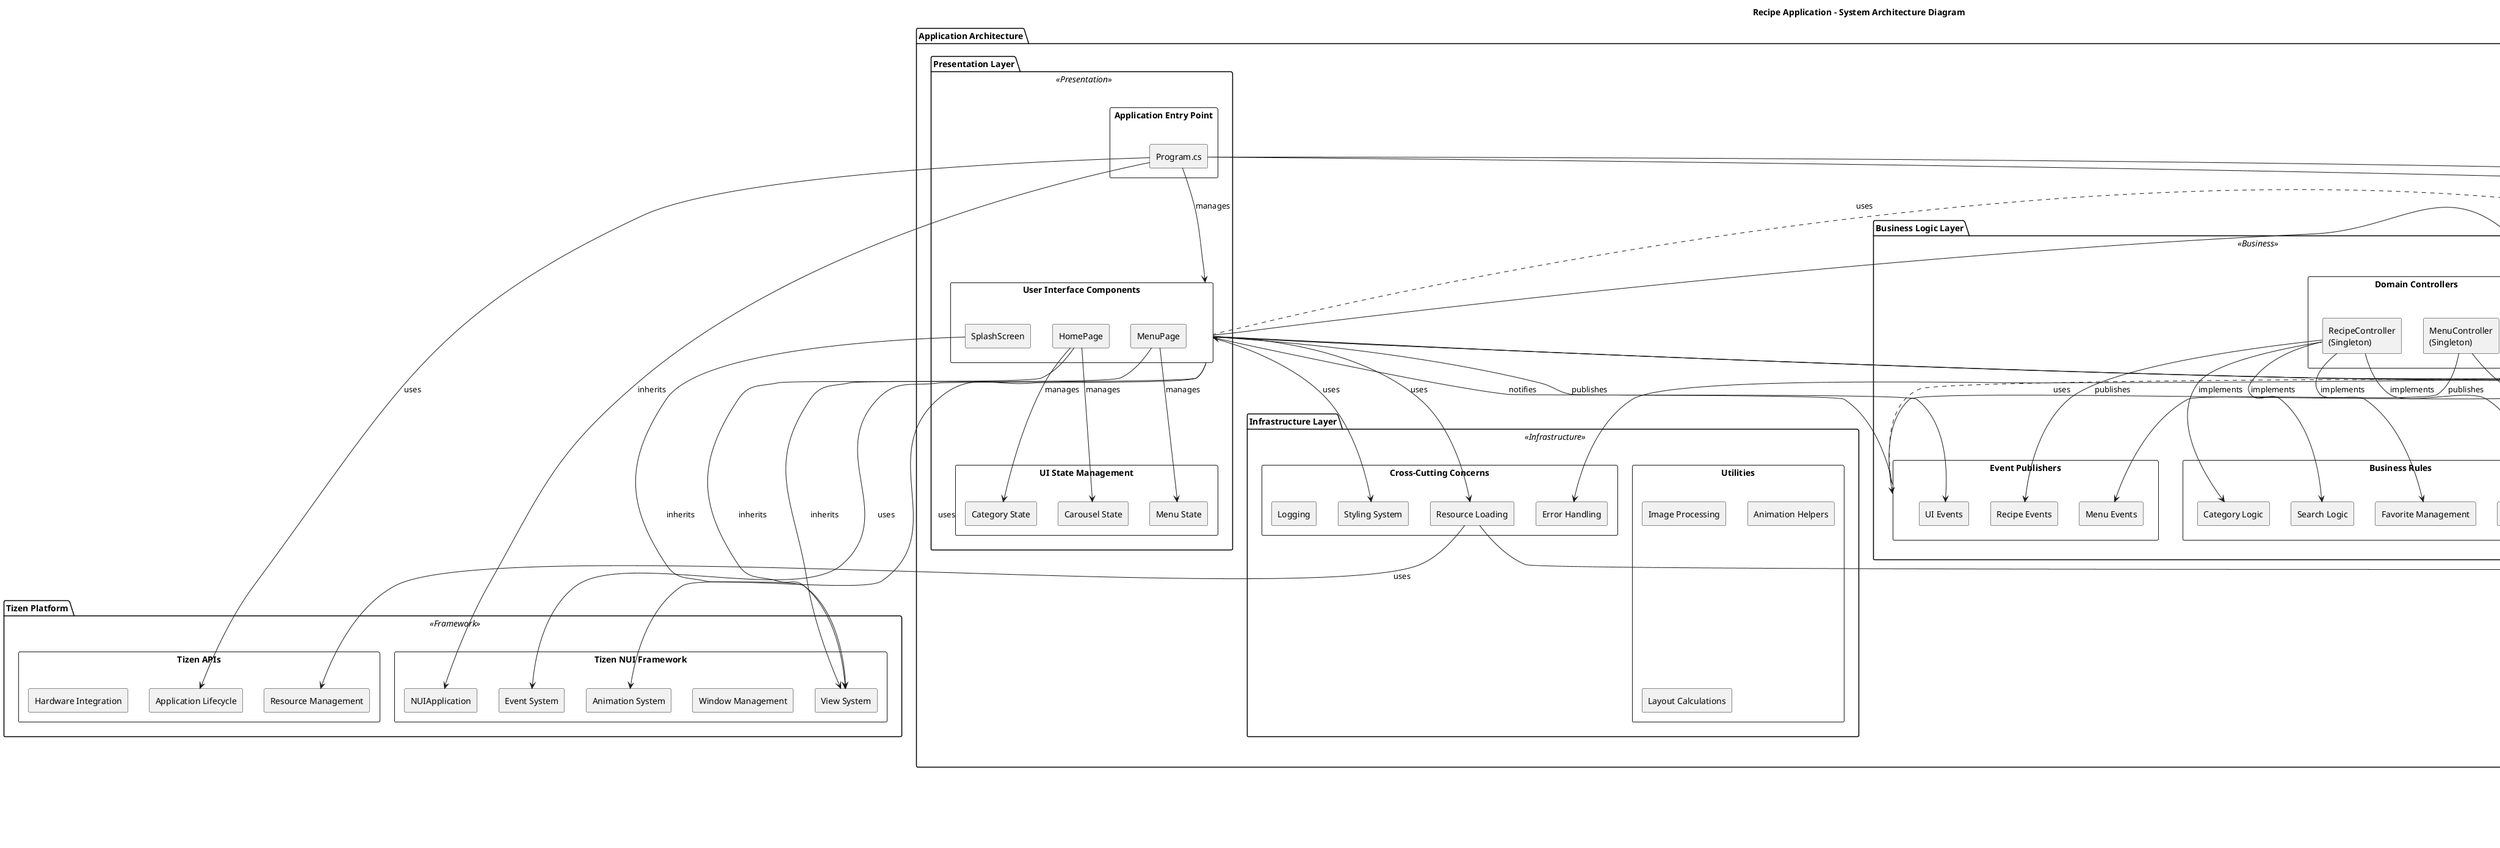 @startuml Recipe Application Architecture Diagram

!define RECTANGLE class

title Recipe Application - System Architecture Diagram

skinparam rectangle {
    BackgroundColor<<Presentation>> LightGreen
    BackgroundColor<<Business>> LightBlue
    BackgroundColor<<Data>> LightPink
    BackgroundColor<<Infrastructure>> LightGray
    BackgroundColor<<Framework>> LightYellow
    BackgroundColor<<External>> LightCyan
}

package "Tizen Platform" <<Framework>> {
    rectangle "Tizen NUI Framework" as TizenNUI {
        rectangle "NUIApplication" as NUIApp
        rectangle "Window Management" as WindowMgr
        rectangle "View System" as ViewSystem
        rectangle "Event System" as EventSystem
        rectangle "Animation System" as AnimationSystem
    }
    
    rectangle "Tizen APIs" as TizenAPIs {
        rectangle "Resource Management" as ResourceMgr
        rectangle "Application Lifecycle" as AppLifecycle
        rectangle "Hardware Integration" as Hardware
    }
}

package "Application Architecture" {
    
    package "Presentation Layer" <<Presentation>> {
        rectangle "Application Entry Point" as AppEntry {
            rectangle "Program.cs" as Program
        }
        
        rectangle "User Interface Components" as UIComponents {
            rectangle "SplashScreen" as Splash
            rectangle "HomePage" as Home
            rectangle "MenuPage" as Menu
        }
        
        rectangle "UI State Management" as UIState {
            rectangle "Category State" as CategoryState
            rectangle "Carousel State" as CarouselState
            rectangle "Menu State" as MenuState
        }
    }
    
    package "Business Logic Layer" <<Business>> {
        rectangle "Domain Controllers" as Controllers {
            rectangle "RecipeController\n(Singleton)" as RecipeCtrl
            rectangle "MenuController\n(Singleton)" as MenuCtrl
        }
        
        rectangle "Business Rules" as BusinessRules {
            rectangle "Recipe Management" as RecipeMgmt
            rectangle "Category Logic" as CategoryLogic
            rectangle "Search Logic" as SearchLogic
            rectangle "Favorite Management" as FavoriteMgmt
        }
        
        rectangle "Event Publishers" as EventPub {
            rectangle "Recipe Events" as RecipeEvents
            rectangle "Menu Events" as MenuEvents
            rectangle "UI Events" as UIEvents
        }
    }
    
    package "Data Layer" <<Data>> {
        rectangle "Data Models" as Models {
            rectangle "RecipeModel" as RecipeModel
            rectangle "MenuItemModel" as MenuModel
            rectangle "RecipeCategory\n(Enum)" as CategoryEnum
        }
        
        rectangle "Data Storage" as Storage {
            rectangle "In-Memory Store" as InMemoryStore
            rectangle "Static Data" as StaticData
        }
        
        rectangle "Data Access" as DataAccess {
            rectangle "Recipe Repository" as RecipeRepo
            rectangle "Menu Repository" as MenuRepo
        }
    }
    
    package "Infrastructure Layer" <<Infrastructure>> {
        rectangle "Cross-Cutting Concerns" as CrossCutting {
            rectangle "Styling System" as Styles
            rectangle "Resource Loading" as ResourceLoad
            rectangle "Error Handling" as ErrorHandle
            rectangle "Logging" as Logging
        }
        
        rectangle "Utilities" as Utils {
            rectangle "Image Processing" as ImageProc
            rectangle "Animation Helpers" as AnimHelpers
            rectangle "Layout Calculations" as LayoutCalc
        }
    }
}

package "External Resources" <<External>> {
    rectangle "Static Assets" as Assets {
        rectangle "Images" as Images
        rectangle "Icons" as Icons
        rectangle "Fonts" as Fonts
    }
    
    rectangle "Configuration" as Config {
        rectangle "App Manifest" as Manifest
        rectangle "Build Configuration" as BuildConfig
    }
}

' Framework Dependencies
Program --> NUIApp : inherits
Splash --> ViewSystem : inherits
Home --> ViewSystem : inherits
Menu --> ViewSystem : inherits

Program --> AppLifecycle : uses
UIComponents --> EventSystem : uses
UIComponents --> AnimationSystem : uses

' Architectural Layer Dependencies
Program --> UIComponents : manages
UIComponents --> Controllers : uses
Controllers --> Models : manages
Controllers --> Storage : accesses

' Cross-cutting concerns
UIComponents --> Styles : uses
Controllers --> ErrorHandle : uses
UIComponents --> ResourceLoad : uses
ResourceLoad --> Assets : accesses

' Data Flow
Controllers --> EventPub : publishes
EventPub --> UIComponents : notifies
Controllers --> DataAccess : uses
DataAccess --> Storage : accesses

' Business Logic Flow
RecipeCtrl --> RecipeMgmt : implements
RecipeCtrl --> CategoryLogic : implements
RecipeCtrl --> SearchLogic : implements
RecipeCtrl --> FavoriteMgmt : implements

MenuCtrl --> BusinessRules : implements

' Event Flow
RecipeCtrl --> RecipeEvents : publishes
MenuCtrl --> MenuEvents : publishes
UIComponents --> UIEvents : publishes

' State Management
Home --> CategoryState : manages
Home --> CarouselState : manages
Menu --> MenuState : manages

' Resource Dependencies
ResourceLoad --> ResourceMgr : uses
UIComponents --> Images : loads
UIComponents --> Icons : loads
UIComponents --> Fonts : uses

' Configuration
Program --> Manifest : reads
Program --> BuildConfig : uses

note top of Controllers
    **Singleton Pattern**
    Single instances manage
    application state and
    business logic
end note

note right of EventPub
    **Observer Pattern**
    Loose coupling between
    UI and business logic
    through events
end note

note bottom of Storage
    **Repository Pattern**
    Abstraction over data
    access and storage
    mechanisms
end note

note left of UIComponents
    **MVC Pattern**
    Clear separation of
    UI concerns from
    business logic
end note

@enduml 